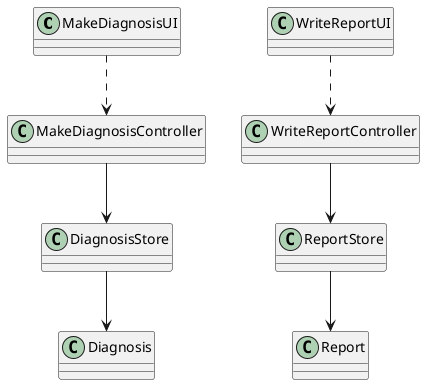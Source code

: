@startuml
skinparam classAttributeIconSize 0

class MakeDiagnosisUI
{
}

class MakeDiagnosisController
{
}

class Diagnosis
{
}

class DiagnosisStore{
}



MakeDiagnosisUI ..> MakeDiagnosisController
MakeDiagnosisController --> DiagnosisStore
DiagnosisStore --> Diagnosis

class WriteReportUI
{
}

class WriteReportController
{
}

class Report
{
}

class ReportStore{
}


WriteReportUI ..> WriteReportController
WriteReportController --> ReportStore
ReportStore --> Report

@enduml

